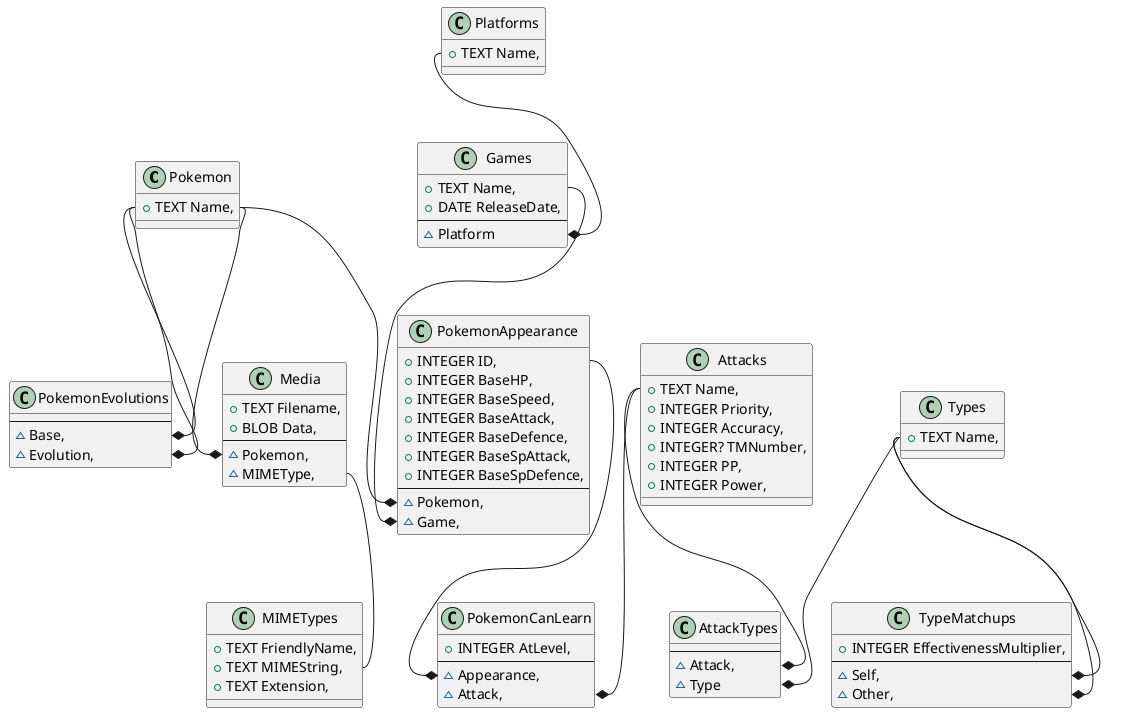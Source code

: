 @startuml PokemonDB

class Pokemon {
    +TEXT Name,
}
class PokemonEvolutions{
    ---
    ~Base,
    ~Evolution,
}
class PokemonAppearance{
    +INTEGER ID,
    +INTEGER BaseHP,
    +INTEGER BaseSpeed,
    +INTEGER BaseAttack,
    +INTEGER BaseDefence,
    +INTEGER BaseSpAttack,
    +INTEGER BaseSpDefence,
    ---
    ~Pokemon,
    ~Game,
}
class PokemonCanLearn{
    +INTEGER AtLevel,
    ---
    ~Appearance,
    ~Attack,
}
class Types{
    +TEXT Name,
}
class TypeMatchups{
    +INTEGER EffectivenessMultiplier,
    ---
    ~Self,
    ~Other,
}
class Attacks{
    +TEXT Name,
    +INTEGER Priority,
    +INTEGER Accuracy,
    +INTEGER? TMNumber,
    +INTEGER PP,
    +INTEGER Power,
}
class AttackTypes{
    ---
    ~Attack,
    ~Type
}
class Media{
    +TEXT Filename,
    +BLOB Data,
    ---
    ~Pokemon,
    ~MIMEType,
}
class MIMETypes{
    +TEXT FriendlyName,
    +TEXT MIMEString,
    +TEXT Extension,
}
class Games{
    +TEXT Name,
    +DATE ReleaseDate,
    ---
    ~Platform
}
class Platforms{
    +TEXT Name,
}

Platforms::Name --* Games::Platform
Pokemon::Name --* Media::Pokemon
Pokemon::Name --* PokemonAppearance::Pokemon
Pokemon::Name --* PokemonEvolutions::Base
Pokemon::Name --* PokemonEvolutions::Evolution
Games::Name --* PokemonAppearance::Game
PokemonAppearance::ID --* PokemonCanLearn::Appearance
Attacks::Name --* PokemonCanLearn::Attack
Attacks::Name --* AttackTypes::Attack
Types::Name --* AttackTypes::Type
Types::Name --* TypeMatchups::Self
Types::Name --* TypeMatchups::Other
Media::MIMEType -- MIMETypes::MIMEString
@enduml